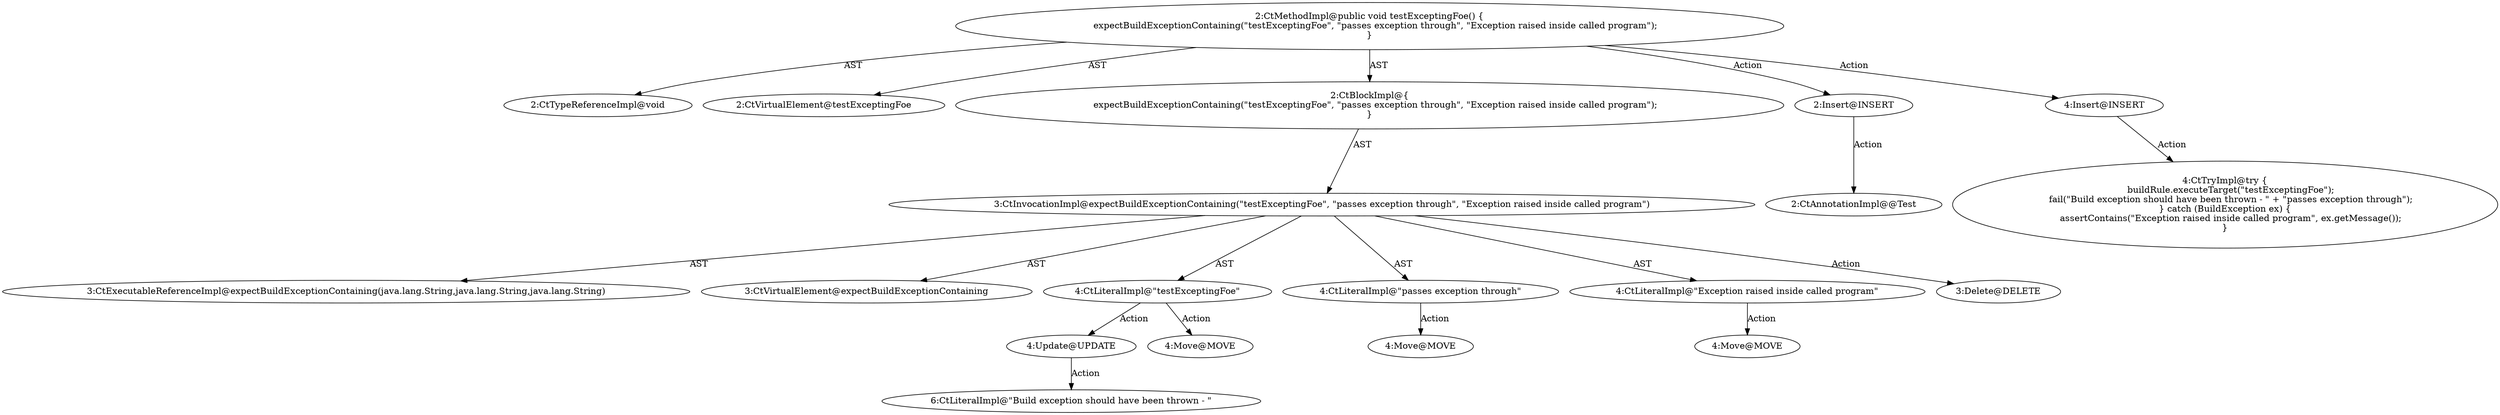 digraph "testExceptingFoe#?" {
0 [label="2:CtTypeReferenceImpl@void" shape=ellipse]
1 [label="2:CtVirtualElement@testExceptingFoe" shape=ellipse]
2 [label="3:CtExecutableReferenceImpl@expectBuildExceptionContaining(java.lang.String,java.lang.String,java.lang.String)" shape=ellipse]
3 [label="3:CtVirtualElement@expectBuildExceptionContaining" shape=ellipse]
4 [label="4:CtLiteralImpl@\"testExceptingFoe\"" shape=ellipse]
5 [label="4:CtLiteralImpl@\"passes exception through\"" shape=ellipse]
6 [label="4:CtLiteralImpl@\"Exception raised inside called program\"" shape=ellipse]
7 [label="3:CtInvocationImpl@expectBuildExceptionContaining(\"testExceptingFoe\", \"passes exception through\", \"Exception raised inside called program\")" shape=ellipse]
8 [label="2:CtBlockImpl@\{
    expectBuildExceptionContaining(\"testExceptingFoe\", \"passes exception through\", \"Exception raised inside called program\");
\}" shape=ellipse]
9 [label="2:CtMethodImpl@public void testExceptingFoe() \{
    expectBuildExceptionContaining(\"testExceptingFoe\", \"passes exception through\", \"Exception raised inside called program\");
\}" shape=ellipse]
10 [label="4:Update@UPDATE" shape=ellipse]
11 [label="6:CtLiteralImpl@\"Build exception should have been thrown - \"" shape=ellipse]
12 [label="3:Delete@DELETE" shape=ellipse]
13 [label="2:Insert@INSERT" shape=ellipse]
14 [label="2:CtAnnotationImpl@@Test" shape=ellipse]
15 [label="4:Insert@INSERT" shape=ellipse]
16 [label="4:CtTryImpl@try \{
    buildRule.executeTarget(\"testExceptingFoe\");
    fail(\"Build exception should have been thrown - \" + \"passes exception through\");
\} catch (BuildException ex) \{
    assertContains(\"Exception raised inside called program\", ex.getMessage());
\}" shape=ellipse]
17 [label="4:Move@MOVE" shape=ellipse]
18 [label="4:Move@MOVE" shape=ellipse]
19 [label="4:Move@MOVE" shape=ellipse]
4 -> 10 [label="Action"];
4 -> 17 [label="Action"];
5 -> 18 [label="Action"];
6 -> 19 [label="Action"];
7 -> 3 [label="AST"];
7 -> 2 [label="AST"];
7 -> 4 [label="AST"];
7 -> 5 [label="AST"];
7 -> 6 [label="AST"];
7 -> 12 [label="Action"];
8 -> 7 [label="AST"];
9 -> 1 [label="AST"];
9 -> 0 [label="AST"];
9 -> 8 [label="AST"];
9 -> 13 [label="Action"];
9 -> 15 [label="Action"];
10 -> 11 [label="Action"];
13 -> 14 [label="Action"];
15 -> 16 [label="Action"];
}